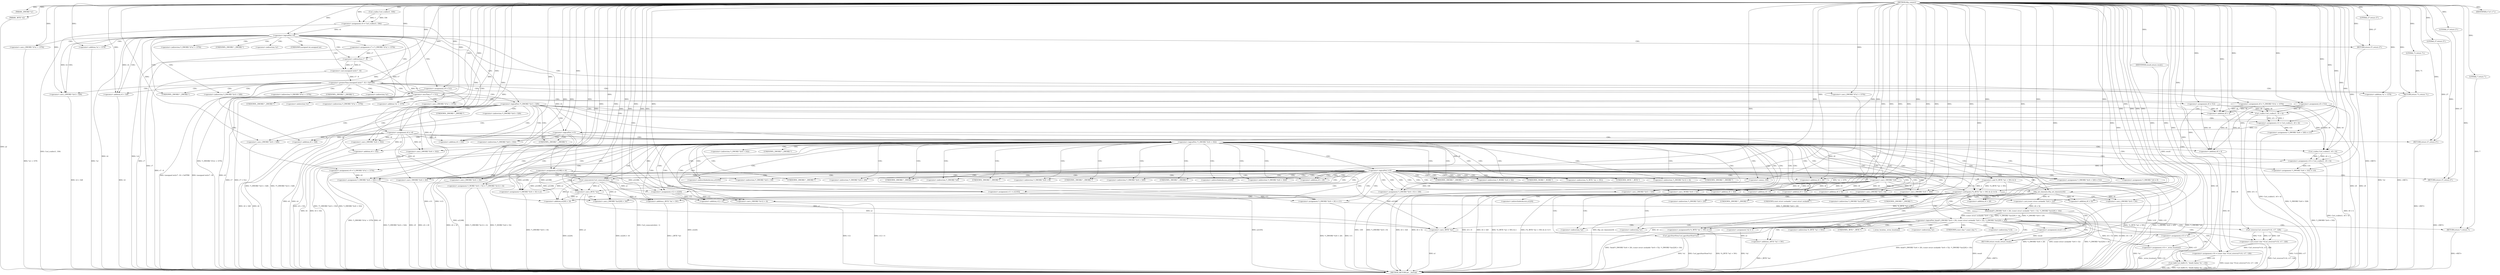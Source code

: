 digraph tftp_connect {  
"1000115" [label = "(METHOD,tftp_connect)" ]
"1000418" [label = "(METHOD_RETURN,int __fastcall)" ]
"1000116" [label = "(PARAM,_DWORD *a1)" ]
"1000117" [label = "(PARAM,_BYTE *a2)" ]
"1000133" [label = "(<operator>.assignment,v4 = Curl_ccalloc(1, 336))" ]
"1000135" [label = "(Curl_ccalloc,Curl_ccalloc(1, 336))" ]
"1000138" [label = "(<operator>.assignment,a1[188] = v4)" ]
"1000144" [label = "(<operator>.logicalNot,!v4)" ]
"1000146" [label = "(RETURN,return 27;,return 27;)" ]
"1000147" [label = "(LITERAL,27,return 27;)" ]
"1000148" [label = "(<operator>.assignment,v6 = v4)" ]
"1000151" [label = "(<operator>.assignment,v7 = *(_DWORD *)(*a1 + 1576))" ]
"1000154" [label = "(<operator>.cast,(_DWORD *)(*a1 + 1576))" ]
"1000156" [label = "(<operator>.addition,*a1 + 1576)" ]
"1000161" [label = "(IDENTIFIER,v7,if ( v7 ))" ]
"1000164" [label = "(<operator>.greaterThan,(unsigned int)(v7 - 8) > 0xFFB0)" ]
"1000165" [label = "(<operator>.cast,(unsigned int)(v7 - 8))" ]
"1000167" [label = "(<operator>.subtraction,v7 - 8)" ]
"1000171" [label = "(RETURN,return 71;,return 71;)" ]
"1000172" [label = "(LITERAL,71,return 71;)" ]
"1000174" [label = "(<operator>.lessThan,v7 < 512)" ]
"1000177" [label = "(<operator>.assignment,v8 = 512)" ]
"1000181" [label = "(<operator>.assignment,v8 = *(_DWORD *)(*a1 + 1576))" ]
"1000184" [label = "(<operator>.cast,(_DWORD *)(*a1 + 1576))" ]
"1000186" [label = "(<operator>.addition,*a1 + 1576)" ]
"1000190" [label = "(<operator>.assignment,v9 = *(_DWORD *)(*a1 + 1576))" ]
"1000193" [label = "(<operator>.cast,(_DWORD *)(*a1 + 1576))" ]
"1000195" [label = "(<operator>.addition,*a1 + 1576)" ]
"1000201" [label = "(<operator>.assignment,v9 = 512)" ]
"1000204" [label = "(<operator>.assignment,v8 = 512)" ]
"1000208" [label = "(<operator>.logicalNot,!*(_DWORD *)(v4 + 328))" ]
"1000210" [label = "(<operator>.cast,(_DWORD *)(v4 + 328))" ]
"1000212" [label = "(<operator>.addition,v4 + 328)" ]
"1000216" [label = "(<operator>.assignment,v13 = Curl_ccalloc(1, v8 + 4))" ]
"1000218" [label = "(Curl_ccalloc,Curl_ccalloc(1, v8 + 4))" ]
"1000220" [label = "(<operator>.addition,v8 + 4)" ]
"1000223" [label = "(<operator>.assignment,*(_DWORD *)(v6 + 328) = v13)" ]
"1000225" [label = "(<operator>.cast,(_DWORD *)(v6 + 328))" ]
"1000227" [label = "(<operator>.addition,v6 + 328)" ]
"1000232" [label = "(<operator>.logicalNot,!v13)" ]
"1000234" [label = "(RETURN,return 27;,return 27;)" ]
"1000235" [label = "(LITERAL,27,return 27;)" ]
"1000237" [label = "(<operator>.logicalNot,!*(_DWORD *)(v6 + 332))" ]
"1000239" [label = "(<operator>.cast,(_DWORD *)(v6 + 332))" ]
"1000241" [label = "(<operator>.addition,v6 + 332)" ]
"1000245" [label = "(<operator>.assignment,v10 = Curl_ccalloc(1, v8 + 4))" ]
"1000247" [label = "(Curl_ccalloc,Curl_ccalloc(1, v8 + 4))" ]
"1000249" [label = "(<operator>.addition,v8 + 4)" ]
"1000252" [label = "(<operator>.assignment,*(_DWORD *)(v6 + 332) = v10)" ]
"1000254" [label = "(<operator>.cast,(_DWORD *)(v6 + 332))" ]
"1000256" [label = "(<operator>.addition,v6 + 332)" ]
"1000261" [label = "(<operator>.logicalNot,!v10)" ]
"1000263" [label = "(RETURN,return 27;,return 27;)" ]
"1000264" [label = "(LITERAL,27,return 27;)" ]
"1000265" [label = "(Curl_conncontrol,Curl_conncontrol(a1, 1))" ]
"1000268" [label = "(<operator>.assignment,v11 = a1[105])" ]
"1000273" [label = "(<operator>.assignment,*(_DWORD *)(v6 + 16) = a1)" ]
"1000275" [label = "(<operator>.cast,(_DWORD *)(v6 + 16))" ]
"1000277" [label = "(<operator>.addition,v6 + 16)" ]
"1000281" [label = "(<operator>.assignment,*(_DWORD *)(v6 + 20) = v11)" ]
"1000283" [label = "(<operator>.cast,(_DWORD *)(v6 + 20))" ]
"1000285" [label = "(<operator>.addition,v6 + 20)" ]
"1000289" [label = "(<operator>.assignment,*(_DWORD *)v6 = 0)" ]
"1000291" [label = "(<operator>.cast,(_DWORD *)v6)" ]
"1000295" [label = "(<operator>.assignment,*(_DWORD *)(v6 + 8) = -100)" ]
"1000297" [label = "(<operator>.cast,(_DWORD *)(v6 + 8))" ]
"1000299" [label = "(<operator>.addition,v6 + 8)" ]
"1000302" [label = "(<operator>.minus,-100)" ]
"1000304" [label = "(<operator>.assignment,*(_DWORD *)(v6 + 320) = 512)" ]
"1000306" [label = "(<operator>.cast,(_DWORD *)(v6 + 320))" ]
"1000308" [label = "(<operator>.addition,v6 + 320)" ]
"1000312" [label = "(<operator>.assignment,v12 = a1[20])" ]
"1000317" [label = "(<operator>.assignment,*(_DWORD *)(v6 + 324) = v9)" ]
"1000319" [label = "(<operator>.cast,(_DWORD *)(v6 + 324))" ]
"1000321" [label = "(<operator>.addition,v6 + 324)" ]
"1000325" [label = "(<operator>.assignment,*(_WORD *)(v6 + 52) = *(_DWORD *)(v12 + 4))" ]
"1000327" [label = "(<operator>.cast,(_WORD *)(v6 + 52))" ]
"1000329" [label = "(<operator>.addition,v6 + 52)" ]
"1000333" [label = "(<operator>.cast,(_DWORD *)(v12 + 4))" ]
"1000335" [label = "(<operator>.addition,v12 + 4)" ]
"1000338" [label = "(tftp_set_timeouts,tftp_set_timeouts(v6))" ]
"1000341" [label = "(<operator>.notEquals,(*((_BYTE *)a1 + 591) & 2) != 0)" ]
"1000342" [label = "(<operator>.and,*((_BYTE *)a1 + 591) & 2)" ]
"1000344" [label = "(<operator>.addition,(_BYTE *)a1 + 591)" ]
"1000345" [label = "(<operator>.cast,(_BYTE *)a1)" ]
"1000353" [label = "(<operator>.logicalNot,!bind(*(_DWORD *)(v6 + 20), (const struct sockaddr *)(v6 + 52), *(_DWORD *)(a1[20] + 16)))" ]
"1000354" [label = "(bind,bind(*(_DWORD *)(v6 + 20), (const struct sockaddr *)(v6 + 52), *(_DWORD *)(a1[20] + 16)))" ]
"1000356" [label = "(<operator>.cast,(_DWORD *)(v6 + 20))" ]
"1000358" [label = "(<operator>.addition,v6 + 20)" ]
"1000361" [label = "(<operator>.cast,(const struct sockaddr *)(v6 + 52))" ]
"1000363" [label = "(<operator>.addition,v6 + 52)" ]
"1000367" [label = "(<operator>.cast,(_DWORD *)(a1[20] + 16))" ]
"1000369" [label = "(<operator>.addition,a1[20] + 16)" ]
"1000375" [label = "(<operators>.assignmentOr,*((_BYTE *)a1 + 591) |= 2u)" ]
"1000377" [label = "(<operator>.addition,(_BYTE *)a1 + 591)" ]
"1000378" [label = "(<operator>.cast,(_BYTE *)a1)" ]
"1000384" [label = "(Curl_pgrsStartNow,Curl_pgrsStartNow(*a1))" ]
"1000387" [label = "(<operator>.assignment,result = 0)" ]
"1000390" [label = "(<operator>.assignment,*a2 = 1)" ]
"1000394" [label = "(RETURN,return result;,return result;)" ]
"1000395" [label = "(IDENTIFIER,result,return result;)" ]
"1000396" [label = "(<operator>.assignment,v14 = _errno_location())" ]
"1000399" [label = "(<operator>.assignment,v15 = *a1)" ]
"1000403" [label = "(<operator>.assignment,v16 = (const char *)Curl_strerror(*v14, v17, 128))" ]
"1000405" [label = "(<operator>.cast,(const char *)Curl_strerror(*v14, v17, 128))" ]
"1000407" [label = "(Curl_strerror,Curl_strerror(*v14, v17, 128))" ]
"1000412" [label = "(Curl_failf,Curl_failf(v15, \"bind() failed; %s\", v16))" ]
"1000416" [label = "(RETURN,return 7;,return 7;)" ]
"1000417" [label = "(LITERAL,7,return 7;)" ]
"1000153" [label = "(<operator>.indirection,*(_DWORD *)(*a1 + 1576))" ]
"1000155" [label = "(UNKNOWN,_DWORD *,_DWORD *)" ]
"1000157" [label = "(<operator>.indirection,*a1)" ]
"1000166" [label = "(UNKNOWN,unsigned int,unsigned int)" ]
"1000183" [label = "(<operator>.indirection,*(_DWORD *)(*a1 + 1576))" ]
"1000185" [label = "(UNKNOWN,_DWORD *,_DWORD *)" ]
"1000187" [label = "(<operator>.indirection,*a1)" ]
"1000192" [label = "(<operator>.indirection,*(_DWORD *)(*a1 + 1576))" ]
"1000194" [label = "(UNKNOWN,_DWORD *,_DWORD *)" ]
"1000196" [label = "(<operator>.indirection,*a1)" ]
"1000209" [label = "(<operator>.indirection,*(_DWORD *)(v4 + 328))" ]
"1000211" [label = "(UNKNOWN,_DWORD *,_DWORD *)" ]
"1000224" [label = "(<operator>.indirection,*(_DWORD *)(v6 + 328))" ]
"1000226" [label = "(UNKNOWN,_DWORD *,_DWORD *)" ]
"1000238" [label = "(<operator>.indirection,*(_DWORD *)(v6 + 332))" ]
"1000240" [label = "(UNKNOWN,_DWORD *,_DWORD *)" ]
"1000253" [label = "(<operator>.indirection,*(_DWORD *)(v6 + 332))" ]
"1000255" [label = "(UNKNOWN,_DWORD *,_DWORD *)" ]
"1000270" [label = "(<operator>.indirectIndexAccess,a1[105])" ]
"1000274" [label = "(<operator>.indirection,*(_DWORD *)(v6 + 16))" ]
"1000276" [label = "(UNKNOWN,_DWORD *,_DWORD *)" ]
"1000282" [label = "(<operator>.indirection,*(_DWORD *)(v6 + 20))" ]
"1000284" [label = "(UNKNOWN,_DWORD *,_DWORD *)" ]
"1000290" [label = "(<operator>.indirection,*(_DWORD *)v6)" ]
"1000292" [label = "(UNKNOWN,_DWORD *,_DWORD *)" ]
"1000296" [label = "(<operator>.indirection,*(_DWORD *)(v6 + 8))" ]
"1000298" [label = "(UNKNOWN,_DWORD *,_DWORD *)" ]
"1000305" [label = "(<operator>.indirection,*(_DWORD *)(v6 + 320))" ]
"1000307" [label = "(UNKNOWN,_DWORD *,_DWORD *)" ]
"1000314" [label = "(<operator>.indirectIndexAccess,a1[20])" ]
"1000318" [label = "(<operator>.indirection,*(_DWORD *)(v6 + 324))" ]
"1000320" [label = "(UNKNOWN,_DWORD *,_DWORD *)" ]
"1000326" [label = "(<operator>.indirection,*(_WORD *)(v6 + 52))" ]
"1000328" [label = "(UNKNOWN,_WORD *,_WORD *)" ]
"1000332" [label = "(<operator>.indirection,*(_DWORD *)(v12 + 4))" ]
"1000334" [label = "(UNKNOWN,_DWORD *,_DWORD *)" ]
"1000343" [label = "(<operator>.indirection,*((_BYTE *)a1 + 591))" ]
"1000346" [label = "(UNKNOWN,_BYTE *,_BYTE *)" ]
"1000355" [label = "(<operator>.indirection,*(_DWORD *)(v6 + 20))" ]
"1000357" [label = "(UNKNOWN,_DWORD *,_DWORD *)" ]
"1000362" [label = "(UNKNOWN,const struct sockaddr *,const struct sockaddr *)" ]
"1000366" [label = "(<operator>.indirection,*(_DWORD *)(a1[20] + 16))" ]
"1000368" [label = "(UNKNOWN,_DWORD *,_DWORD *)" ]
"1000370" [label = "(<operator>.indirectIndexAccess,a1[20])" ]
"1000376" [label = "(<operator>.indirection,*((_BYTE *)a1 + 591))" ]
"1000379" [label = "(UNKNOWN,_BYTE *,_BYTE *)" ]
"1000385" [label = "(<operator>.indirection,*a1)" ]
"1000391" [label = "(<operator>.indirection,*a2)" ]
"1000398" [label = "(_errno_location,_errno_location())" ]
"1000401" [label = "(<operator>.indirection,*a1)" ]
"1000406" [label = "(UNKNOWN,const char *,const char *)" ]
"1000408" [label = "(<operator>.indirection,*v14)" ]
  "1000234" -> "1000418"  [ label = "DDG: <RET>"] 
  "1000263" -> "1000418"  [ label = "DDG: <RET>"] 
  "1000210" -> "1000418"  [ label = "DDG: v4 + 328"] 
  "1000164" -> "1000418"  [ label = "DDG: (unsigned int)(v7 - 8) > 0xFFB0"] 
  "1000165" -> "1000418"  [ label = "DDG: v7 - 8"] 
  "1000144" -> "1000418"  [ label = "DDG: !v4"] 
  "1000216" -> "1000418"  [ label = "DDG: Curl_ccalloc(1, v8 + 4)"] 
  "1000341" -> "1000418"  [ label = "DDG: *((_BYTE *)a1 + 591) & 2"] 
  "1000204" -> "1000418"  [ label = "DDG: v8"] 
  "1000190" -> "1000418"  [ label = "DDG: v9"] 
  "1000405" -> "1000418"  [ label = "DDG: Curl_strerror(*v14, v17, 128)"] 
  "1000333" -> "1000418"  [ label = "DDG: v12 + 4"] 
  "1000117" -> "1000418"  [ label = "DDG: a2"] 
  "1000138" -> "1000418"  [ label = "DDG: a1[188]"] 
  "1000353" -> "1000418"  [ label = "DDG: !bind(*(_DWORD *)(v6 + 20), (const struct sockaddr *)(v6 + 52), *(_DWORD *)(a1[20] + 16))"] 
  "1000174" -> "1000418"  [ label = "DDG: v7 < 512"] 
  "1000319" -> "1000418"  [ label = "DDG: v6 + 324"] 
  "1000232" -> "1000418"  [ label = "DDG: v13"] 
  "1000265" -> "1000418"  [ label = "DDG: Curl_conncontrol(a1, 1)"] 
  "1000306" -> "1000418"  [ label = "DDG: v6 + 320"] 
  "1000412" -> "1000418"  [ label = "DDG: v16"] 
  "1000212" -> "1000418"  [ label = "DDG: v4"] 
  "1000156" -> "1000418"  [ label = "DDG: *a1"] 
  "1000177" -> "1000418"  [ label = "DDG: v8"] 
  "1000399" -> "1000418"  [ label = "DDG: *a1"] 
  "1000363" -> "1000418"  [ label = "DDG: v6"] 
  "1000367" -> "1000418"  [ label = "DDG: a1[20] + 16"] 
  "1000289" -> "1000418"  [ label = "DDG: *(_DWORD *)v6"] 
  "1000220" -> "1000418"  [ label = "DDG: v8"] 
  "1000378" -> "1000418"  [ label = "DDG: a1"] 
  "1000151" -> "1000418"  [ label = "DDG: v7"] 
  "1000254" -> "1000418"  [ label = "DDG: v6 + 332"] 
  "1000273" -> "1000418"  [ label = "DDG: *(_DWORD *)(v6 + 16)"] 
  "1000354" -> "1000418"  [ label = "DDG: *(_DWORD *)(v6 + 20)"] 
  "1000375" -> "1000418"  [ label = "DDG: *((_BYTE *)a1 + 591)"] 
  "1000295" -> "1000418"  [ label = "DDG: *(_DWORD *)(v6 + 8)"] 
  "1000384" -> "1000418"  [ label = "DDG: Curl_pgrsStartNow(*a1)"] 
  "1000218" -> "1000418"  [ label = "DDG: v8 + 4"] 
  "1000390" -> "1000418"  [ label = "DDG: *a2"] 
  "1000369" -> "1000418"  [ label = "DDG: a1[20]"] 
  "1000268" -> "1000418"  [ label = "DDG: a1[105]"] 
  "1000239" -> "1000418"  [ label = "DDG: v6 + 332"] 
  "1000341" -> "1000418"  [ label = "DDG: (*((_BYTE *)a1 + 591) & 2) != 0"] 
  "1000295" -> "1000418"  [ label = "DDG: -100"] 
  "1000249" -> "1000418"  [ label = "DDG: v8"] 
  "1000225" -> "1000418"  [ label = "DDG: v6 + 328"] 
  "1000151" -> "1000418"  [ label = "DDG: *(_DWORD *)(*a1 + 1576)"] 
  "1000223" -> "1000418"  [ label = "DDG: *(_DWORD *)(v6 + 328)"] 
  "1000148" -> "1000418"  [ label = "DDG: v4"] 
  "1000148" -> "1000418"  [ label = "DDG: v6"] 
  "1000344" -> "1000418"  [ label = "DDG: (_BYTE *)a1"] 
  "1000181" -> "1000418"  [ label = "DDG: v8"] 
  "1000252" -> "1000418"  [ label = "DDG: *(_DWORD *)(v6 + 332)"] 
  "1000281" -> "1000418"  [ label = "DDG: *(_DWORD *)(v6 + 20)"] 
  "1000245" -> "1000418"  [ label = "DDG: Curl_ccalloc(1, v8 + 4)"] 
  "1000275" -> "1000418"  [ label = "DDG: v6 + 16"] 
  "1000407" -> "1000418"  [ label = "DDG: v17"] 
  "1000384" -> "1000418"  [ label = "DDG: *a1"] 
  "1000237" -> "1000418"  [ label = "DDG: !*(_DWORD *)(v6 + 332)"] 
  "1000377" -> "1000418"  [ label = "DDG: (_BYTE *)a1"] 
  "1000281" -> "1000418"  [ label = "DDG: v11"] 
  "1000232" -> "1000418"  [ label = "DDG: !v13"] 
  "1000354" -> "1000418"  [ label = "DDG: (const struct sockaddr *)(v6 + 52)"] 
  "1000312" -> "1000418"  [ label = "DDG: a1[20]"] 
  "1000247" -> "1000418"  [ label = "DDG: v8 + 4"] 
  "1000261" -> "1000418"  [ label = "DDG: !v10"] 
  "1000342" -> "1000418"  [ label = "DDG: *((_BYTE *)a1 + 591)"] 
  "1000354" -> "1000418"  [ label = "DDG: *(_DWORD *)(a1[20] + 16)"] 
  "1000325" -> "1000418"  [ label = "DDG: *(_DWORD *)(v12 + 4)"] 
  "1000256" -> "1000418"  [ label = "DDG: v6"] 
  "1000407" -> "1000418"  [ label = "DDG: *v14"] 
  "1000208" -> "1000418"  [ label = "DDG: *(_DWORD *)(v4 + 328)"] 
  "1000208" -> "1000418"  [ label = "DDG: !*(_DWORD *)(v4 + 328)"] 
  "1000387" -> "1000418"  [ label = "DDG: result"] 
  "1000190" -> "1000418"  [ label = "DDG: *(_DWORD *)(*a1 + 1576)"] 
  "1000396" -> "1000418"  [ label = "DDG: _errno_location()"] 
  "1000133" -> "1000418"  [ label = "DDG: Curl_ccalloc(1, 336)"] 
  "1000154" -> "1000418"  [ label = "DDG: *a1 + 1576"] 
  "1000335" -> "1000418"  [ label = "DDG: v12"] 
  "1000227" -> "1000418"  [ label = "DDG: v6"] 
  "1000327" -> "1000418"  [ label = "DDG: v6 + 52"] 
  "1000195" -> "1000418"  [ label = "DDG: *a1"] 
  "1000297" -> "1000418"  [ label = "DDG: v6 + 8"] 
  "1000338" -> "1000418"  [ label = "DDG: v6"] 
  "1000353" -> "1000418"  [ label = "DDG: bind(*(_DWORD *)(v6 + 20), (const struct sockaddr *)(v6 + 52), *(_DWORD *)(a1[20] + 16))"] 
  "1000345" -> "1000418"  [ label = "DDG: a1"] 
  "1000412" -> "1000418"  [ label = "DDG: Curl_failf(v15, \"bind() failed; %s\", v16)"] 
  "1000361" -> "1000418"  [ label = "DDG: v6 + 52"] 
  "1000144" -> "1000418"  [ label = "DDG: v4"] 
  "1000396" -> "1000418"  [ label = "DDG: v14"] 
  "1000304" -> "1000418"  [ label = "DDG: *(_DWORD *)(v6 + 320)"] 
  "1000237" -> "1000418"  [ label = "DDG: *(_DWORD *)(v6 + 332)"] 
  "1000403" -> "1000418"  [ label = "DDG: (const char *)Curl_strerror(*v14, v17, 128)"] 
  "1000193" -> "1000418"  [ label = "DDG: *a1 + 1576"] 
  "1000317" -> "1000418"  [ label = "DDG: *(_DWORD *)(v6 + 324)"] 
  "1000412" -> "1000418"  [ label = "DDG: v15"] 
  "1000325" -> "1000418"  [ label = "DDG: *(_WORD *)(v6 + 52)"] 
  "1000201" -> "1000418"  [ label = "DDG: v9"] 
  "1000174" -> "1000418"  [ label = "DDG: v7"] 
  "1000261" -> "1000418"  [ label = "DDG: v10"] 
  "1000317" -> "1000418"  [ label = "DDG: v9"] 
  "1000338" -> "1000418"  [ label = "DDG: tftp_set_timeouts(v6)"] 
  "1000356" -> "1000418"  [ label = "DDG: v6 + 20"] 
  "1000167" -> "1000418"  [ label = "DDG: v7"] 
  "1000164" -> "1000418"  [ label = "DDG: (unsigned int)(v7 - 8)"] 
  "1000283" -> "1000418"  [ label = "DDG: v6 + 20"] 
  "1000146" -> "1000418"  [ label = "DDG: <RET>"] 
  "1000416" -> "1000418"  [ label = "DDG: <RET>"] 
  "1000171" -> "1000418"  [ label = "DDG: <RET>"] 
  "1000394" -> "1000418"  [ label = "DDG: <RET>"] 
  "1000115" -> "1000116"  [ label = "DDG: "] 
  "1000115" -> "1000117"  [ label = "DDG: "] 
  "1000135" -> "1000133"  [ label = "DDG: 1"] 
  "1000135" -> "1000133"  [ label = "DDG: 336"] 
  "1000115" -> "1000133"  [ label = "DDG: "] 
  "1000115" -> "1000135"  [ label = "DDG: "] 
  "1000133" -> "1000138"  [ label = "DDG: v4"] 
  "1000115" -> "1000138"  [ label = "DDG: "] 
  "1000115" -> "1000144"  [ label = "DDG: "] 
  "1000133" -> "1000144"  [ label = "DDG: v4"] 
  "1000147" -> "1000146"  [ label = "DDG: 27"] 
  "1000115" -> "1000146"  [ label = "DDG: "] 
  "1000115" -> "1000147"  [ label = "DDG: "] 
  "1000144" -> "1000148"  [ label = "DDG: v4"] 
  "1000115" -> "1000148"  [ label = "DDG: "] 
  "1000115" -> "1000151"  [ label = "DDG: "] 
  "1000115" -> "1000154"  [ label = "DDG: "] 
  "1000115" -> "1000156"  [ label = "DDG: "] 
  "1000115" -> "1000161"  [ label = "DDG: "] 
  "1000165" -> "1000164"  [ label = "DDG: v7 - 8"] 
  "1000167" -> "1000165"  [ label = "DDG: v7"] 
  "1000167" -> "1000165"  [ label = "DDG: 8"] 
  "1000151" -> "1000167"  [ label = "DDG: v7"] 
  "1000115" -> "1000167"  [ label = "DDG: "] 
  "1000115" -> "1000164"  [ label = "DDG: "] 
  "1000172" -> "1000171"  [ label = "DDG: 71"] 
  "1000115" -> "1000171"  [ label = "DDG: "] 
  "1000115" -> "1000172"  [ label = "DDG: "] 
  "1000167" -> "1000174"  [ label = "DDG: v7"] 
  "1000115" -> "1000174"  [ label = "DDG: "] 
  "1000115" -> "1000177"  [ label = "DDG: "] 
  "1000115" -> "1000181"  [ label = "DDG: "] 
  "1000115" -> "1000184"  [ label = "DDG: "] 
  "1000115" -> "1000186"  [ label = "DDG: "] 
  "1000115" -> "1000190"  [ label = "DDG: "] 
  "1000115" -> "1000193"  [ label = "DDG: "] 
  "1000115" -> "1000195"  [ label = "DDG: "] 
  "1000115" -> "1000201"  [ label = "DDG: "] 
  "1000115" -> "1000204"  [ label = "DDG: "] 
  "1000115" -> "1000210"  [ label = "DDG: "] 
  "1000144" -> "1000210"  [ label = "DDG: v4"] 
  "1000115" -> "1000212"  [ label = "DDG: "] 
  "1000144" -> "1000212"  [ label = "DDG: v4"] 
  "1000218" -> "1000216"  [ label = "DDG: 1"] 
  "1000218" -> "1000216"  [ label = "DDG: v8 + 4"] 
  "1000115" -> "1000216"  [ label = "DDG: "] 
  "1000115" -> "1000218"  [ label = "DDG: "] 
  "1000204" -> "1000218"  [ label = "DDG: v8"] 
  "1000177" -> "1000218"  [ label = "DDG: v8"] 
  "1000181" -> "1000218"  [ label = "DDG: v8"] 
  "1000204" -> "1000220"  [ label = "DDG: v8"] 
  "1000177" -> "1000220"  [ label = "DDG: v8"] 
  "1000181" -> "1000220"  [ label = "DDG: v8"] 
  "1000115" -> "1000220"  [ label = "DDG: "] 
  "1000216" -> "1000223"  [ label = "DDG: v13"] 
  "1000115" -> "1000223"  [ label = "DDG: "] 
  "1000148" -> "1000225"  [ label = "DDG: v6"] 
  "1000115" -> "1000225"  [ label = "DDG: "] 
  "1000148" -> "1000227"  [ label = "DDG: v6"] 
  "1000115" -> "1000227"  [ label = "DDG: "] 
  "1000115" -> "1000232"  [ label = "DDG: "] 
  "1000216" -> "1000232"  [ label = "DDG: v13"] 
  "1000235" -> "1000234"  [ label = "DDG: 27"] 
  "1000115" -> "1000234"  [ label = "DDG: "] 
  "1000115" -> "1000235"  [ label = "DDG: "] 
  "1000148" -> "1000239"  [ label = "DDG: v6"] 
  "1000115" -> "1000239"  [ label = "DDG: "] 
  "1000148" -> "1000241"  [ label = "DDG: v6"] 
  "1000115" -> "1000241"  [ label = "DDG: "] 
  "1000247" -> "1000245"  [ label = "DDG: 1"] 
  "1000247" -> "1000245"  [ label = "DDG: v8 + 4"] 
  "1000115" -> "1000245"  [ label = "DDG: "] 
  "1000115" -> "1000247"  [ label = "DDG: "] 
  "1000204" -> "1000247"  [ label = "DDG: v8"] 
  "1000177" -> "1000247"  [ label = "DDG: v8"] 
  "1000181" -> "1000247"  [ label = "DDG: v8"] 
  "1000204" -> "1000249"  [ label = "DDG: v8"] 
  "1000177" -> "1000249"  [ label = "DDG: v8"] 
  "1000181" -> "1000249"  [ label = "DDG: v8"] 
  "1000115" -> "1000249"  [ label = "DDG: "] 
  "1000245" -> "1000252"  [ label = "DDG: v10"] 
  "1000115" -> "1000252"  [ label = "DDG: "] 
  "1000115" -> "1000254"  [ label = "DDG: "] 
  "1000148" -> "1000254"  [ label = "DDG: v6"] 
  "1000115" -> "1000256"  [ label = "DDG: "] 
  "1000148" -> "1000256"  [ label = "DDG: v6"] 
  "1000115" -> "1000261"  [ label = "DDG: "] 
  "1000245" -> "1000261"  [ label = "DDG: v10"] 
  "1000264" -> "1000263"  [ label = "DDG: 27"] 
  "1000115" -> "1000263"  [ label = "DDG: "] 
  "1000115" -> "1000264"  [ label = "DDG: "] 
  "1000138" -> "1000265"  [ label = "DDG: a1[188]"] 
  "1000115" -> "1000265"  [ label = "DDG: "] 
  "1000265" -> "1000268"  [ label = "DDG: a1"] 
  "1000115" -> "1000268"  [ label = "DDG: "] 
  "1000138" -> "1000273"  [ label = "DDG: a1[188]"] 
  "1000265" -> "1000273"  [ label = "DDG: a1"] 
  "1000115" -> "1000273"  [ label = "DDG: "] 
  "1000115" -> "1000275"  [ label = "DDG: "] 
  "1000148" -> "1000275"  [ label = "DDG: v6"] 
  "1000115" -> "1000277"  [ label = "DDG: "] 
  "1000148" -> "1000277"  [ label = "DDG: v6"] 
  "1000268" -> "1000281"  [ label = "DDG: v11"] 
  "1000115" -> "1000281"  [ label = "DDG: "] 
  "1000115" -> "1000283"  [ label = "DDG: "] 
  "1000148" -> "1000283"  [ label = "DDG: v6"] 
  "1000115" -> "1000285"  [ label = "DDG: "] 
  "1000148" -> "1000285"  [ label = "DDG: v6"] 
  "1000115" -> "1000289"  [ label = "DDG: "] 
  "1000115" -> "1000291"  [ label = "DDG: "] 
  "1000148" -> "1000291"  [ label = "DDG: v6"] 
  "1000302" -> "1000295"  [ label = "DDG: 100"] 
  "1000291" -> "1000297"  [ label = "DDG: v6"] 
  "1000115" -> "1000297"  [ label = "DDG: "] 
  "1000291" -> "1000299"  [ label = "DDG: v6"] 
  "1000115" -> "1000299"  [ label = "DDG: "] 
  "1000115" -> "1000302"  [ label = "DDG: "] 
  "1000115" -> "1000304"  [ label = "DDG: "] 
  "1000115" -> "1000306"  [ label = "DDG: "] 
  "1000291" -> "1000306"  [ label = "DDG: v6"] 
  "1000115" -> "1000308"  [ label = "DDG: "] 
  "1000291" -> "1000308"  [ label = "DDG: v6"] 
  "1000138" -> "1000312"  [ label = "DDG: a1[188]"] 
  "1000265" -> "1000312"  [ label = "DDG: a1"] 
  "1000115" -> "1000312"  [ label = "DDG: "] 
  "1000190" -> "1000317"  [ label = "DDG: v9"] 
  "1000201" -> "1000317"  [ label = "DDG: v9"] 
  "1000115" -> "1000317"  [ label = "DDG: "] 
  "1000115" -> "1000319"  [ label = "DDG: "] 
  "1000291" -> "1000319"  [ label = "DDG: v6"] 
  "1000115" -> "1000321"  [ label = "DDG: "] 
  "1000291" -> "1000321"  [ label = "DDG: v6"] 
  "1000115" -> "1000327"  [ label = "DDG: "] 
  "1000291" -> "1000327"  [ label = "DDG: v6"] 
  "1000115" -> "1000329"  [ label = "DDG: "] 
  "1000291" -> "1000329"  [ label = "DDG: v6"] 
  "1000312" -> "1000333"  [ label = "DDG: v12"] 
  "1000115" -> "1000333"  [ label = "DDG: "] 
  "1000312" -> "1000335"  [ label = "DDG: v12"] 
  "1000115" -> "1000335"  [ label = "DDG: "] 
  "1000115" -> "1000338"  [ label = "DDG: "] 
  "1000291" -> "1000338"  [ label = "DDG: v6"] 
  "1000342" -> "1000341"  [ label = "DDG: *((_BYTE *)a1 + 591)"] 
  "1000342" -> "1000341"  [ label = "DDG: 2"] 
  "1000345" -> "1000344"  [ label = "DDG: a1"] 
  "1000138" -> "1000345"  [ label = "DDG: a1[188]"] 
  "1000115" -> "1000345"  [ label = "DDG: "] 
  "1000265" -> "1000345"  [ label = "DDG: a1"] 
  "1000115" -> "1000344"  [ label = "DDG: "] 
  "1000115" -> "1000342"  [ label = "DDG: "] 
  "1000115" -> "1000341"  [ label = "DDG: "] 
  "1000354" -> "1000353"  [ label = "DDG: *(_DWORD *)(v6 + 20)"] 
  "1000354" -> "1000353"  [ label = "DDG: (const struct sockaddr *)(v6 + 52)"] 
  "1000354" -> "1000353"  [ label = "DDG: *(_DWORD *)(a1[20] + 16)"] 
  "1000281" -> "1000354"  [ label = "DDG: *(_DWORD *)(v6 + 20)"] 
  "1000338" -> "1000356"  [ label = "DDG: v6"] 
  "1000115" -> "1000356"  [ label = "DDG: "] 
  "1000338" -> "1000358"  [ label = "DDG: v6"] 
  "1000115" -> "1000358"  [ label = "DDG: "] 
  "1000361" -> "1000354"  [ label = "DDG: v6 + 52"] 
  "1000115" -> "1000361"  [ label = "DDG: "] 
  "1000338" -> "1000361"  [ label = "DDG: v6"] 
  "1000115" -> "1000363"  [ label = "DDG: "] 
  "1000338" -> "1000363"  [ label = "DDG: v6"] 
  "1000345" -> "1000367"  [ label = "DDG: a1"] 
  "1000138" -> "1000367"  [ label = "DDG: a1[188]"] 
  "1000265" -> "1000367"  [ label = "DDG: a1"] 
  "1000115" -> "1000367"  [ label = "DDG: "] 
  "1000345" -> "1000369"  [ label = "DDG: a1"] 
  "1000138" -> "1000369"  [ label = "DDG: a1[188]"] 
  "1000265" -> "1000369"  [ label = "DDG: a1"] 
  "1000115" -> "1000369"  [ label = "DDG: "] 
  "1000115" -> "1000375"  [ label = "DDG: "] 
  "1000342" -> "1000375"  [ label = "DDG: *((_BYTE *)a1 + 591)"] 
  "1000378" -> "1000377"  [ label = "DDG: a1"] 
  "1000138" -> "1000378"  [ label = "DDG: a1[188]"] 
  "1000345" -> "1000378"  [ label = "DDG: a1"] 
  "1000115" -> "1000378"  [ label = "DDG: "] 
  "1000265" -> "1000378"  [ label = "DDG: a1"] 
  "1000115" -> "1000377"  [ label = "DDG: "] 
  "1000115" -> "1000387"  [ label = "DDG: "] 
  "1000115" -> "1000390"  [ label = "DDG: "] 
  "1000395" -> "1000394"  [ label = "DDG: result"] 
  "1000387" -> "1000394"  [ label = "DDG: result"] 
  "1000115" -> "1000395"  [ label = "DDG: "] 
  "1000115" -> "1000396"  [ label = "DDG: "] 
  "1000115" -> "1000399"  [ label = "DDG: "] 
  "1000405" -> "1000403"  [ label = "DDG: Curl_strerror(*v14, v17, 128)"] 
  "1000115" -> "1000403"  [ label = "DDG: "] 
  "1000407" -> "1000405"  [ label = "DDG: *v14"] 
  "1000407" -> "1000405"  [ label = "DDG: v17"] 
  "1000407" -> "1000405"  [ label = "DDG: 128"] 
  "1000115" -> "1000407"  [ label = "DDG: "] 
  "1000399" -> "1000412"  [ label = "DDG: v15"] 
  "1000115" -> "1000412"  [ label = "DDG: "] 
  "1000403" -> "1000412"  [ label = "DDG: v16"] 
  "1000417" -> "1000416"  [ label = "DDG: 7"] 
  "1000115" -> "1000416"  [ label = "DDG: "] 
  "1000115" -> "1000417"  [ label = "DDG: "] 
  "1000144" -> "1000157"  [ label = "CDG: "] 
  "1000144" -> "1000156"  [ label = "CDG: "] 
  "1000144" -> "1000155"  [ label = "CDG: "] 
  "1000144" -> "1000154"  [ label = "CDG: "] 
  "1000144" -> "1000153"  [ label = "CDG: "] 
  "1000144" -> "1000151"  [ label = "CDG: "] 
  "1000144" -> "1000148"  [ label = "CDG: "] 
  "1000144" -> "1000146"  [ label = "CDG: "] 
  "1000144" -> "1000167"  [ label = "CDG: "] 
  "1000144" -> "1000166"  [ label = "CDG: "] 
  "1000144" -> "1000165"  [ label = "CDG: "] 
  "1000144" -> "1000164"  [ label = "CDG: "] 
  "1000144" -> "1000208"  [ label = "CDG: "] 
  "1000144" -> "1000204"  [ label = "CDG: "] 
  "1000144" -> "1000201"  [ label = "CDG: "] 
  "1000144" -> "1000212"  [ label = "CDG: "] 
  "1000144" -> "1000211"  [ label = "CDG: "] 
  "1000144" -> "1000210"  [ label = "CDG: "] 
  "1000144" -> "1000209"  [ label = "CDG: "] 
  "1000164" -> "1000174"  [ label = "CDG: "] 
  "1000164" -> "1000171"  [ label = "CDG: "] 
  "1000164" -> "1000192"  [ label = "CDG: "] 
  "1000164" -> "1000190"  [ label = "CDG: "] 
  "1000164" -> "1000208"  [ label = "CDG: "] 
  "1000164" -> "1000196"  [ label = "CDG: "] 
  "1000164" -> "1000195"  [ label = "CDG: "] 
  "1000164" -> "1000194"  [ label = "CDG: "] 
  "1000164" -> "1000193"  [ label = "CDG: "] 
  "1000164" -> "1000212"  [ label = "CDG: "] 
  "1000164" -> "1000211"  [ label = "CDG: "] 
  "1000164" -> "1000210"  [ label = "CDG: "] 
  "1000164" -> "1000209"  [ label = "CDG: "] 
  "1000174" -> "1000187"  [ label = "CDG: "] 
  "1000174" -> "1000186"  [ label = "CDG: "] 
  "1000174" -> "1000185"  [ label = "CDG: "] 
  "1000174" -> "1000184"  [ label = "CDG: "] 
  "1000174" -> "1000183"  [ label = "CDG: "] 
  "1000174" -> "1000181"  [ label = "CDG: "] 
  "1000174" -> "1000177"  [ label = "CDG: "] 
  "1000208" -> "1000224"  [ label = "CDG: "] 
  "1000208" -> "1000223"  [ label = "CDG: "] 
  "1000208" -> "1000220"  [ label = "CDG: "] 
  "1000208" -> "1000218"  [ label = "CDG: "] 
  "1000208" -> "1000216"  [ label = "CDG: "] 
  "1000208" -> "1000240"  [ label = "CDG: "] 
  "1000208" -> "1000239"  [ label = "CDG: "] 
  "1000208" -> "1000238"  [ label = "CDG: "] 
  "1000208" -> "1000237"  [ label = "CDG: "] 
  "1000208" -> "1000232"  [ label = "CDG: "] 
  "1000208" -> "1000227"  [ label = "CDG: "] 
  "1000208" -> "1000226"  [ label = "CDG: "] 
  "1000208" -> "1000225"  [ label = "CDG: "] 
  "1000208" -> "1000241"  [ label = "CDG: "] 
  "1000232" -> "1000240"  [ label = "CDG: "] 
  "1000232" -> "1000239"  [ label = "CDG: "] 
  "1000232" -> "1000238"  [ label = "CDG: "] 
  "1000232" -> "1000237"  [ label = "CDG: "] 
  "1000232" -> "1000234"  [ label = "CDG: "] 
  "1000232" -> "1000241"  [ label = "CDG: "] 
  "1000237" -> "1000256"  [ label = "CDG: "] 
  "1000237" -> "1000255"  [ label = "CDG: "] 
  "1000237" -> "1000254"  [ label = "CDG: "] 
  "1000237" -> "1000253"  [ label = "CDG: "] 
  "1000237" -> "1000252"  [ label = "CDG: "] 
  "1000237" -> "1000249"  [ label = "CDG: "] 
  "1000237" -> "1000247"  [ label = "CDG: "] 
  "1000237" -> "1000245"  [ label = "CDG: "] 
  "1000237" -> "1000270"  [ label = "CDG: "] 
  "1000237" -> "1000268"  [ label = "CDG: "] 
  "1000237" -> "1000265"  [ label = "CDG: "] 
  "1000237" -> "1000261"  [ label = "CDG: "] 
  "1000237" -> "1000285"  [ label = "CDG: "] 
  "1000237" -> "1000284"  [ label = "CDG: "] 
  "1000237" -> "1000283"  [ label = "CDG: "] 
  "1000237" -> "1000282"  [ label = "CDG: "] 
  "1000237" -> "1000281"  [ label = "CDG: "] 
  "1000237" -> "1000277"  [ label = "CDG: "] 
  "1000237" -> "1000276"  [ label = "CDG: "] 
  "1000237" -> "1000275"  [ label = "CDG: "] 
  "1000237" -> "1000274"  [ label = "CDG: "] 
  "1000237" -> "1000273"  [ label = "CDG: "] 
  "1000237" -> "1000304"  [ label = "CDG: "] 
  "1000237" -> "1000302"  [ label = "CDG: "] 
  "1000237" -> "1000299"  [ label = "CDG: "] 
  "1000237" -> "1000298"  [ label = "CDG: "] 
  "1000237" -> "1000297"  [ label = "CDG: "] 
  "1000237" -> "1000296"  [ label = "CDG: "] 
  "1000237" -> "1000295"  [ label = "CDG: "] 
  "1000237" -> "1000292"  [ label = "CDG: "] 
  "1000237" -> "1000291"  [ label = "CDG: "] 
  "1000237" -> "1000290"  [ label = "CDG: "] 
  "1000237" -> "1000289"  [ label = "CDG: "] 
  "1000237" -> "1000320"  [ label = "CDG: "] 
  "1000237" -> "1000319"  [ label = "CDG: "] 
  "1000237" -> "1000318"  [ label = "CDG: "] 
  "1000237" -> "1000317"  [ label = "CDG: "] 
  "1000237" -> "1000314"  [ label = "CDG: "] 
  "1000237" -> "1000312"  [ label = "CDG: "] 
  "1000237" -> "1000308"  [ label = "CDG: "] 
  "1000237" -> "1000307"  [ label = "CDG: "] 
  "1000237" -> "1000306"  [ label = "CDG: "] 
  "1000237" -> "1000305"  [ label = "CDG: "] 
  "1000237" -> "1000335"  [ label = "CDG: "] 
  "1000237" -> "1000334"  [ label = "CDG: "] 
  "1000237" -> "1000333"  [ label = "CDG: "] 
  "1000237" -> "1000332"  [ label = "CDG: "] 
  "1000237" -> "1000329"  [ label = "CDG: "] 
  "1000237" -> "1000328"  [ label = "CDG: "] 
  "1000237" -> "1000327"  [ label = "CDG: "] 
  "1000237" -> "1000326"  [ label = "CDG: "] 
  "1000237" -> "1000325"  [ label = "CDG: "] 
  "1000237" -> "1000321"  [ label = "CDG: "] 
  "1000237" -> "1000346"  [ label = "CDG: "] 
  "1000237" -> "1000345"  [ label = "CDG: "] 
  "1000237" -> "1000344"  [ label = "CDG: "] 
  "1000237" -> "1000343"  [ label = "CDG: "] 
  "1000237" -> "1000342"  [ label = "CDG: "] 
  "1000237" -> "1000341"  [ label = "CDG: "] 
  "1000237" -> "1000338"  [ label = "CDG: "] 
  "1000261" -> "1000270"  [ label = "CDG: "] 
  "1000261" -> "1000268"  [ label = "CDG: "] 
  "1000261" -> "1000265"  [ label = "CDG: "] 
  "1000261" -> "1000263"  [ label = "CDG: "] 
  "1000261" -> "1000285"  [ label = "CDG: "] 
  "1000261" -> "1000284"  [ label = "CDG: "] 
  "1000261" -> "1000283"  [ label = "CDG: "] 
  "1000261" -> "1000282"  [ label = "CDG: "] 
  "1000261" -> "1000281"  [ label = "CDG: "] 
  "1000261" -> "1000277"  [ label = "CDG: "] 
  "1000261" -> "1000276"  [ label = "CDG: "] 
  "1000261" -> "1000275"  [ label = "CDG: "] 
  "1000261" -> "1000274"  [ label = "CDG: "] 
  "1000261" -> "1000273"  [ label = "CDG: "] 
  "1000261" -> "1000304"  [ label = "CDG: "] 
  "1000261" -> "1000302"  [ label = "CDG: "] 
  "1000261" -> "1000299"  [ label = "CDG: "] 
  "1000261" -> "1000298"  [ label = "CDG: "] 
  "1000261" -> "1000297"  [ label = "CDG: "] 
  "1000261" -> "1000296"  [ label = "CDG: "] 
  "1000261" -> "1000295"  [ label = "CDG: "] 
  "1000261" -> "1000292"  [ label = "CDG: "] 
  "1000261" -> "1000291"  [ label = "CDG: "] 
  "1000261" -> "1000290"  [ label = "CDG: "] 
  "1000261" -> "1000289"  [ label = "CDG: "] 
  "1000261" -> "1000320"  [ label = "CDG: "] 
  "1000261" -> "1000319"  [ label = "CDG: "] 
  "1000261" -> "1000318"  [ label = "CDG: "] 
  "1000261" -> "1000317"  [ label = "CDG: "] 
  "1000261" -> "1000314"  [ label = "CDG: "] 
  "1000261" -> "1000312"  [ label = "CDG: "] 
  "1000261" -> "1000308"  [ label = "CDG: "] 
  "1000261" -> "1000307"  [ label = "CDG: "] 
  "1000261" -> "1000306"  [ label = "CDG: "] 
  "1000261" -> "1000305"  [ label = "CDG: "] 
  "1000261" -> "1000335"  [ label = "CDG: "] 
  "1000261" -> "1000334"  [ label = "CDG: "] 
  "1000261" -> "1000333"  [ label = "CDG: "] 
  "1000261" -> "1000332"  [ label = "CDG: "] 
  "1000261" -> "1000329"  [ label = "CDG: "] 
  "1000261" -> "1000328"  [ label = "CDG: "] 
  "1000261" -> "1000327"  [ label = "CDG: "] 
  "1000261" -> "1000326"  [ label = "CDG: "] 
  "1000261" -> "1000325"  [ label = "CDG: "] 
  "1000261" -> "1000321"  [ label = "CDG: "] 
  "1000261" -> "1000346"  [ label = "CDG: "] 
  "1000261" -> "1000345"  [ label = "CDG: "] 
  "1000261" -> "1000344"  [ label = "CDG: "] 
  "1000261" -> "1000343"  [ label = "CDG: "] 
  "1000261" -> "1000342"  [ label = "CDG: "] 
  "1000261" -> "1000341"  [ label = "CDG: "] 
  "1000261" -> "1000338"  [ label = "CDG: "] 
  "1000341" -> "1000368"  [ label = "CDG: "] 
  "1000341" -> "1000367"  [ label = "CDG: "] 
  "1000341" -> "1000366"  [ label = "CDG: "] 
  "1000341" -> "1000363"  [ label = "CDG: "] 
  "1000341" -> "1000362"  [ label = "CDG: "] 
  "1000341" -> "1000361"  [ label = "CDG: "] 
  "1000341" -> "1000358"  [ label = "CDG: "] 
  "1000341" -> "1000357"  [ label = "CDG: "] 
  "1000341" -> "1000356"  [ label = "CDG: "] 
  "1000341" -> "1000355"  [ label = "CDG: "] 
  "1000341" -> "1000354"  [ label = "CDG: "] 
  "1000341" -> "1000353"  [ label = "CDG: "] 
  "1000341" -> "1000384"  [ label = "CDG: "] 
  "1000341" -> "1000370"  [ label = "CDG: "] 
  "1000341" -> "1000369"  [ label = "CDG: "] 
  "1000341" -> "1000394"  [ label = "CDG: "] 
  "1000341" -> "1000391"  [ label = "CDG: "] 
  "1000341" -> "1000390"  [ label = "CDG: "] 
  "1000341" -> "1000387"  [ label = "CDG: "] 
  "1000341" -> "1000385"  [ label = "CDG: "] 
  "1000353" -> "1000384"  [ label = "CDG: "] 
  "1000353" -> "1000379"  [ label = "CDG: "] 
  "1000353" -> "1000378"  [ label = "CDG: "] 
  "1000353" -> "1000377"  [ label = "CDG: "] 
  "1000353" -> "1000376"  [ label = "CDG: "] 
  "1000353" -> "1000375"  [ label = "CDG: "] 
  "1000353" -> "1000399"  [ label = "CDG: "] 
  "1000353" -> "1000398"  [ label = "CDG: "] 
  "1000353" -> "1000396"  [ label = "CDG: "] 
  "1000353" -> "1000394"  [ label = "CDG: "] 
  "1000353" -> "1000391"  [ label = "CDG: "] 
  "1000353" -> "1000390"  [ label = "CDG: "] 
  "1000353" -> "1000387"  [ label = "CDG: "] 
  "1000353" -> "1000385"  [ label = "CDG: "] 
  "1000353" -> "1000416"  [ label = "CDG: "] 
  "1000353" -> "1000412"  [ label = "CDG: "] 
  "1000353" -> "1000408"  [ label = "CDG: "] 
  "1000353" -> "1000407"  [ label = "CDG: "] 
  "1000353" -> "1000406"  [ label = "CDG: "] 
  "1000353" -> "1000405"  [ label = "CDG: "] 
  "1000353" -> "1000403"  [ label = "CDG: "] 
  "1000353" -> "1000401"  [ label = "CDG: "] 
}
